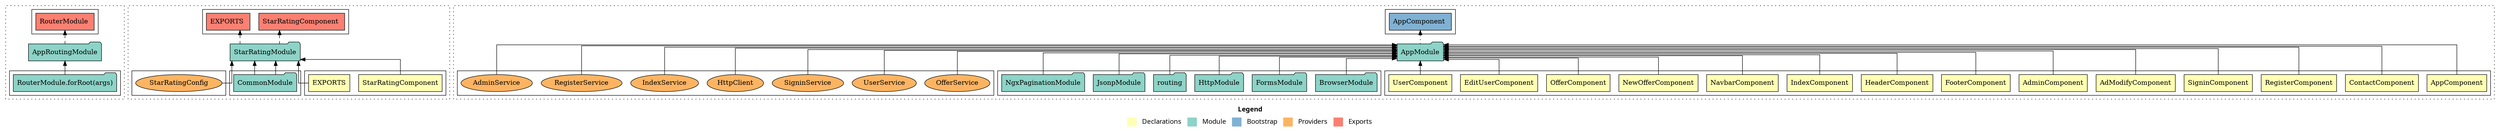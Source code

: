digraph dependencies { node [shape="rect", style="filled", colorscheme=set312]; ranksep=0.4; compound=false; remincross=true; splines=true; splines=ortho; rankdir=LR; rankdir=TB; rankdir=BT; label=<<table BORDER="0"> <tr> <td colspan="5" align="center"><b>Legend</b></td> </tr> <tr> <td> <table BORDER="0"> <tr> <td bgcolor="#ffffb3" width="20"></td> <td>  Declarations</td> </tr> </table> </td> <td> <table BORDER="0"> <tr> <td bgcolor="#8dd3c7" width="20"></td> <td>  Module</td> </tr> </table> </td> <td> <table BORDER="0"> <tr> <td bgcolor="#80b1d3" width="20"></td> <td>  Bootstrap</td> </tr> </table> </td> <td> <table BORDER="0"> <tr> <td bgcolor="#fdb462" width="20"></td> <td>  Providers</td> </tr> </table> </td> <td> <table BORDER="0"> <tr> <td bgcolor="#fb8072" width="20"></td> <td>  Exports</td> </tr> </table> </td> </tr></table>>; ratio=compress; fontname="sans-serif";  subgraph "cluster_AppRoutingModule" { label=""; style="dotted";node [shape="folder", fillcolor=1]; subgraph cluster_AppRoutingModule_declarations { style="solid";node [style="filled", shape="rect"]; }    subgraph cluster_AppRoutingModule_imports { style="solid"; node [style="filled", fillcolor=1, shape="rect"];    "RouterModule.forRoot(args)" [label="RouterModule.forRoot(args)", shape="folder"];   }    "RouterModule.forRoot(args)" -> "AppRoutingModule" [lhead="cluster_AppRoutingModule", ltail="cluster_AppRoutingModule_imports"];     subgraph cluster_AppRoutingModule_exports { style="solid";node [style="filled", fillcolor=4, shape="rect"];"RouterModule " [label="RouterModule ", shape="rect"]}  "AppRoutingModule" -> "RouterModule " [style="dashed", ltail="cluster_AppRoutingModule" lhead="cluster_AppRoutingModule_exports"];    subgraph cluster_AppRoutingModule_bootstrap { style="solid"; node [style="filled", fillcolor=5, shape="rect"];  }    subgraph cluster_AppRoutingModule_providers { style="solid"; node [style="filled", fillcolor=6, shape="rect"];   }     }  subgraph "cluster_StarRatingModule" { label=""; style="dotted";node [shape="folder", fillcolor=1]; subgraph cluster_StarRatingModule_declarations { style="solid";node [style="filled", shape="rect"]; node [fillcolor=2]; "StarRatingComponent"; }  "StarRatingComponent" -> "StarRatingModule" [style="solid", lhead="cluster_StarRatingModule" ltail="cluster_StarRatingModule_declarations"]; subgraph "cluster_StarRatingModule_StarRatingComponent_providers" { style="solid";  }    subgraph cluster_StarRatingModule_imports { style="solid"; node [style="filled", fillcolor=1, shape="rect"];    "CommonModule" [label="CommonModule", shape="folder"];   }    "CommonModule" -> "StarRatingModule" [lhead="cluster_StarRatingModule", ltail="cluster_StarRatingModule_imports"];     subgraph cluster_StarRatingModule_exports { style="solid";node [style="filled", fillcolor=4, shape="rect"];"StarRatingComponent " [label="StarRatingComponent ", shape="rect"]}  "StarRatingModule" -> "StarRatingComponent " [style="dashed", ltail="cluster_StarRatingModule" lhead="cluster_StarRatingModule_exports"];    subgraph cluster_StarRatingModule_bootstrap { style="solid"; node [style="filled", fillcolor=5, shape="rect"];  }    subgraph cluster_StarRatingModule_providers { style="solid"; node [style="filled", fillcolor=6, shape="rect"];   }     }  subgraph "cluster_StarRatingModule" { label=""; style="dotted";node [shape="folder", fillcolor=1]; subgraph cluster_StarRatingModule_declarations { style="solid";node [style="filled", shape="rect"]; node [fillcolor=2]; "EXPORTS"; }  "EXPORTS" -> "StarRatingModule" [style="solid", lhead="cluster_StarRatingModule" ltail="cluster_StarRatingModule_declarations"]; subgraph "cluster_StarRatingModule_EXPORTS_providers" { style="solid";  }    subgraph cluster_StarRatingModule_imports { style="solid"; node [style="filled", fillcolor=1, shape="rect"];    "CommonModule" [label="CommonModule", shape="folder"];   }    "CommonModule" -> "StarRatingModule" [lhead="cluster_StarRatingModule", ltail="cluster_StarRatingModule_imports"];     subgraph cluster_StarRatingModule_exports { style="solid";node [style="filled", fillcolor=4, shape="rect"];"EXPORTS " [label="EXPORTS ", shape="rect"]}  "StarRatingModule" -> "EXPORTS " [style="dashed", ltail="cluster_StarRatingModule" lhead="cluster_StarRatingModule_exports"];    subgraph cluster_StarRatingModule_bootstrap { style="solid"; node [style="filled", fillcolor=5, shape="rect"];  }    subgraph cluster_StarRatingModule_providers { style="solid"; node [style="filled", fillcolor=6, shape="rect"];    "StarRatingConfig" [label="StarRatingConfig", shape="oval"];   }    "StarRatingConfig" -> "StarRatingModule" [lhead="cluster_StarRatingModule", ltail="cluster_StarRatingModule_providers"];     }  subgraph "cluster_AppModule" { label=""; style="dotted";node [shape="folder", fillcolor=1]; subgraph cluster_AppModule_declarations { style="solid";node [style="filled", shape="rect"]; node [fillcolor=2]; "AppComponent"; node [fillcolor=2]; "ContactComponent"; node [fillcolor=2]; "RegisterComponent"; node [fillcolor=2]; "SigninComponent"; node [fillcolor=2]; "AdModifyComponent"; node [fillcolor=2]; "AdminComponent"; node [fillcolor=2]; "FooterComponent"; node [fillcolor=2]; "HeaderComponent"; node [fillcolor=2]; "IndexComponent"; node [fillcolor=2]; "NavbarComponent"; node [fillcolor=2]; "NewOfferComponent"; node [fillcolor=2]; "OfferComponent"; node [fillcolor=2]; "EditUserComponent"; node [fillcolor=2]; "UserComponent"; }  "AppComponent" -> "AppModule" [style="solid", lhead="cluster_AppModule" ltail="cluster_AppModule_declarations"]; subgraph "cluster_AppModule_AppComponent_providers" { style="solid";  }  "ContactComponent" -> "AppModule" [style="solid", lhead="cluster_AppModule" ltail="cluster_AppModule_declarations"]; subgraph "cluster_AppModule_ContactComponent_providers" { style="solid";  }  "RegisterComponent" -> "AppModule" [style="solid", lhead="cluster_AppModule" ltail="cluster_AppModule_declarations"]; subgraph "cluster_AppModule_RegisterComponent_providers" { style="solid";  }  "SigninComponent" -> "AppModule" [style="solid", lhead="cluster_AppModule" ltail="cluster_AppModule_declarations"]; subgraph "cluster_AppModule_SigninComponent_providers" { style="solid";  }  "AdModifyComponent" -> "AppModule" [style="solid", lhead="cluster_AppModule" ltail="cluster_AppModule_declarations"]; subgraph "cluster_AppModule_AdModifyComponent_providers" { style="solid";  }  "AdminComponent" -> "AppModule" [style="solid", lhead="cluster_AppModule" ltail="cluster_AppModule_declarations"]; subgraph "cluster_AppModule_AdminComponent_providers" { style="solid";  }  "FooterComponent" -> "AppModule" [style="solid", lhead="cluster_AppModule" ltail="cluster_AppModule_declarations"]; subgraph "cluster_AppModule_FooterComponent_providers" { style="solid";  }  "HeaderComponent" -> "AppModule" [style="solid", lhead="cluster_AppModule" ltail="cluster_AppModule_declarations"]; subgraph "cluster_AppModule_HeaderComponent_providers" { style="solid";  }  "IndexComponent" -> "AppModule" [style="solid", lhead="cluster_AppModule" ltail="cluster_AppModule_declarations"]; subgraph "cluster_AppModule_IndexComponent_providers" { style="solid";  }  "NavbarComponent" -> "AppModule" [style="solid", lhead="cluster_AppModule" ltail="cluster_AppModule_declarations"]; subgraph "cluster_AppModule_NavbarComponent_providers" { style="solid";  }  "NewOfferComponent" -> "AppModule" [style="solid", lhead="cluster_AppModule" ltail="cluster_AppModule_declarations"]; subgraph "cluster_AppModule_NewOfferComponent_providers" { style="solid";  }  "OfferComponent" -> "AppModule" [style="solid", lhead="cluster_AppModule" ltail="cluster_AppModule_declarations"]; subgraph "cluster_AppModule_OfferComponent_providers" { style="solid";  }  "EditUserComponent" -> "AppModule" [style="solid", lhead="cluster_AppModule" ltail="cluster_AppModule_declarations"]; subgraph "cluster_AppModule_EditUserComponent_providers" { style="solid";  }  "UserComponent" -> "AppModule" [style="solid", lhead="cluster_AppModule" ltail="cluster_AppModule_declarations"]; subgraph "cluster_AppModule_UserComponent_providers" { style="solid";  }    subgraph cluster_AppModule_imports { style="solid"; node [style="filled", fillcolor=1, shape="rect"];    "BrowserModule" [label="BrowserModule", shape="folder"];    "FormsModule" [label="FormsModule", shape="folder"];    "HttpModule" [label="HttpModule", shape="folder"];    "routing" [label="routing", shape="folder"];    "JsonpModule" [label="JsonpModule", shape="folder"];    "NgxPaginationModule" [label="NgxPaginationModule", shape="folder"];   }    "BrowserModule" -> "AppModule" [lhead="cluster_AppModule", ltail="cluster_AppModule_imports"];    "FormsModule" -> "AppModule" [lhead="cluster_AppModule", ltail="cluster_AppModule_imports"];    "HttpModule" -> "AppModule" [lhead="cluster_AppModule", ltail="cluster_AppModule_imports"];    "routing" -> "AppModule" [lhead="cluster_AppModule", ltail="cluster_AppModule_imports"];    "JsonpModule" -> "AppModule" [lhead="cluster_AppModule", ltail="cluster_AppModule_imports"];    "NgxPaginationModule" -> "AppModule" [lhead="cluster_AppModule", ltail="cluster_AppModule_imports"];     subgraph cluster_AppModule_exports { style="solid";node [style="filled", fillcolor=4, shape="rect"];}    subgraph cluster_AppModule_bootstrap { style="solid"; node [style="filled", fillcolor=5, shape="rect"];  "AppComponent " [label="AppComponent ", shape="rect"]  }  "AppModule" -> "AppComponent " [style="dotted", lhead="cluster_AppModule_bootstrap" ltail="cluster_AppModule"];    subgraph cluster_AppModule_providers { style="solid"; node [style="filled", fillcolor=6, shape="rect"];    "OfferService" [label="OfferService", shape="oval"];    "UserService" [label="UserService", shape="oval"];    "SigninService" [label="SigninService", shape="oval"];    "HttpClient" [label="HttpClient", shape="oval"];    "IndexService" [label="IndexService", shape="oval"];    "RegisterService" [label="RegisterService", shape="oval"];    "AdminService" [label="AdminService", shape="oval"];   }    "OfferService" -> "AppModule" [lhead="cluster_AppModule", ltail="cluster_AppModule_providers"];    "UserService" -> "AppModule" [lhead="cluster_AppModule", ltail="cluster_AppModule_providers"];    "SigninService" -> "AppModule" [lhead="cluster_AppModule", ltail="cluster_AppModule_providers"];    "HttpClient" -> "AppModule" [lhead="cluster_AppModule", ltail="cluster_AppModule_providers"];    "IndexService" -> "AppModule" [lhead="cluster_AppModule", ltail="cluster_AppModule_providers"];    "RegisterService" -> "AppModule" [lhead="cluster_AppModule", ltail="cluster_AppModule_providers"];    "AdminService" -> "AppModule" [lhead="cluster_AppModule", ltail="cluster_AppModule_providers"];     }  }